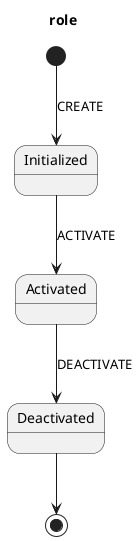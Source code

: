 @startuml
title role
[*] --> Initialized : CREATE
Initialized --> Activated : ACTIVATE
Activated --> Deactivated : DEACTIVATE
Deactivated --> [*]
@enduml